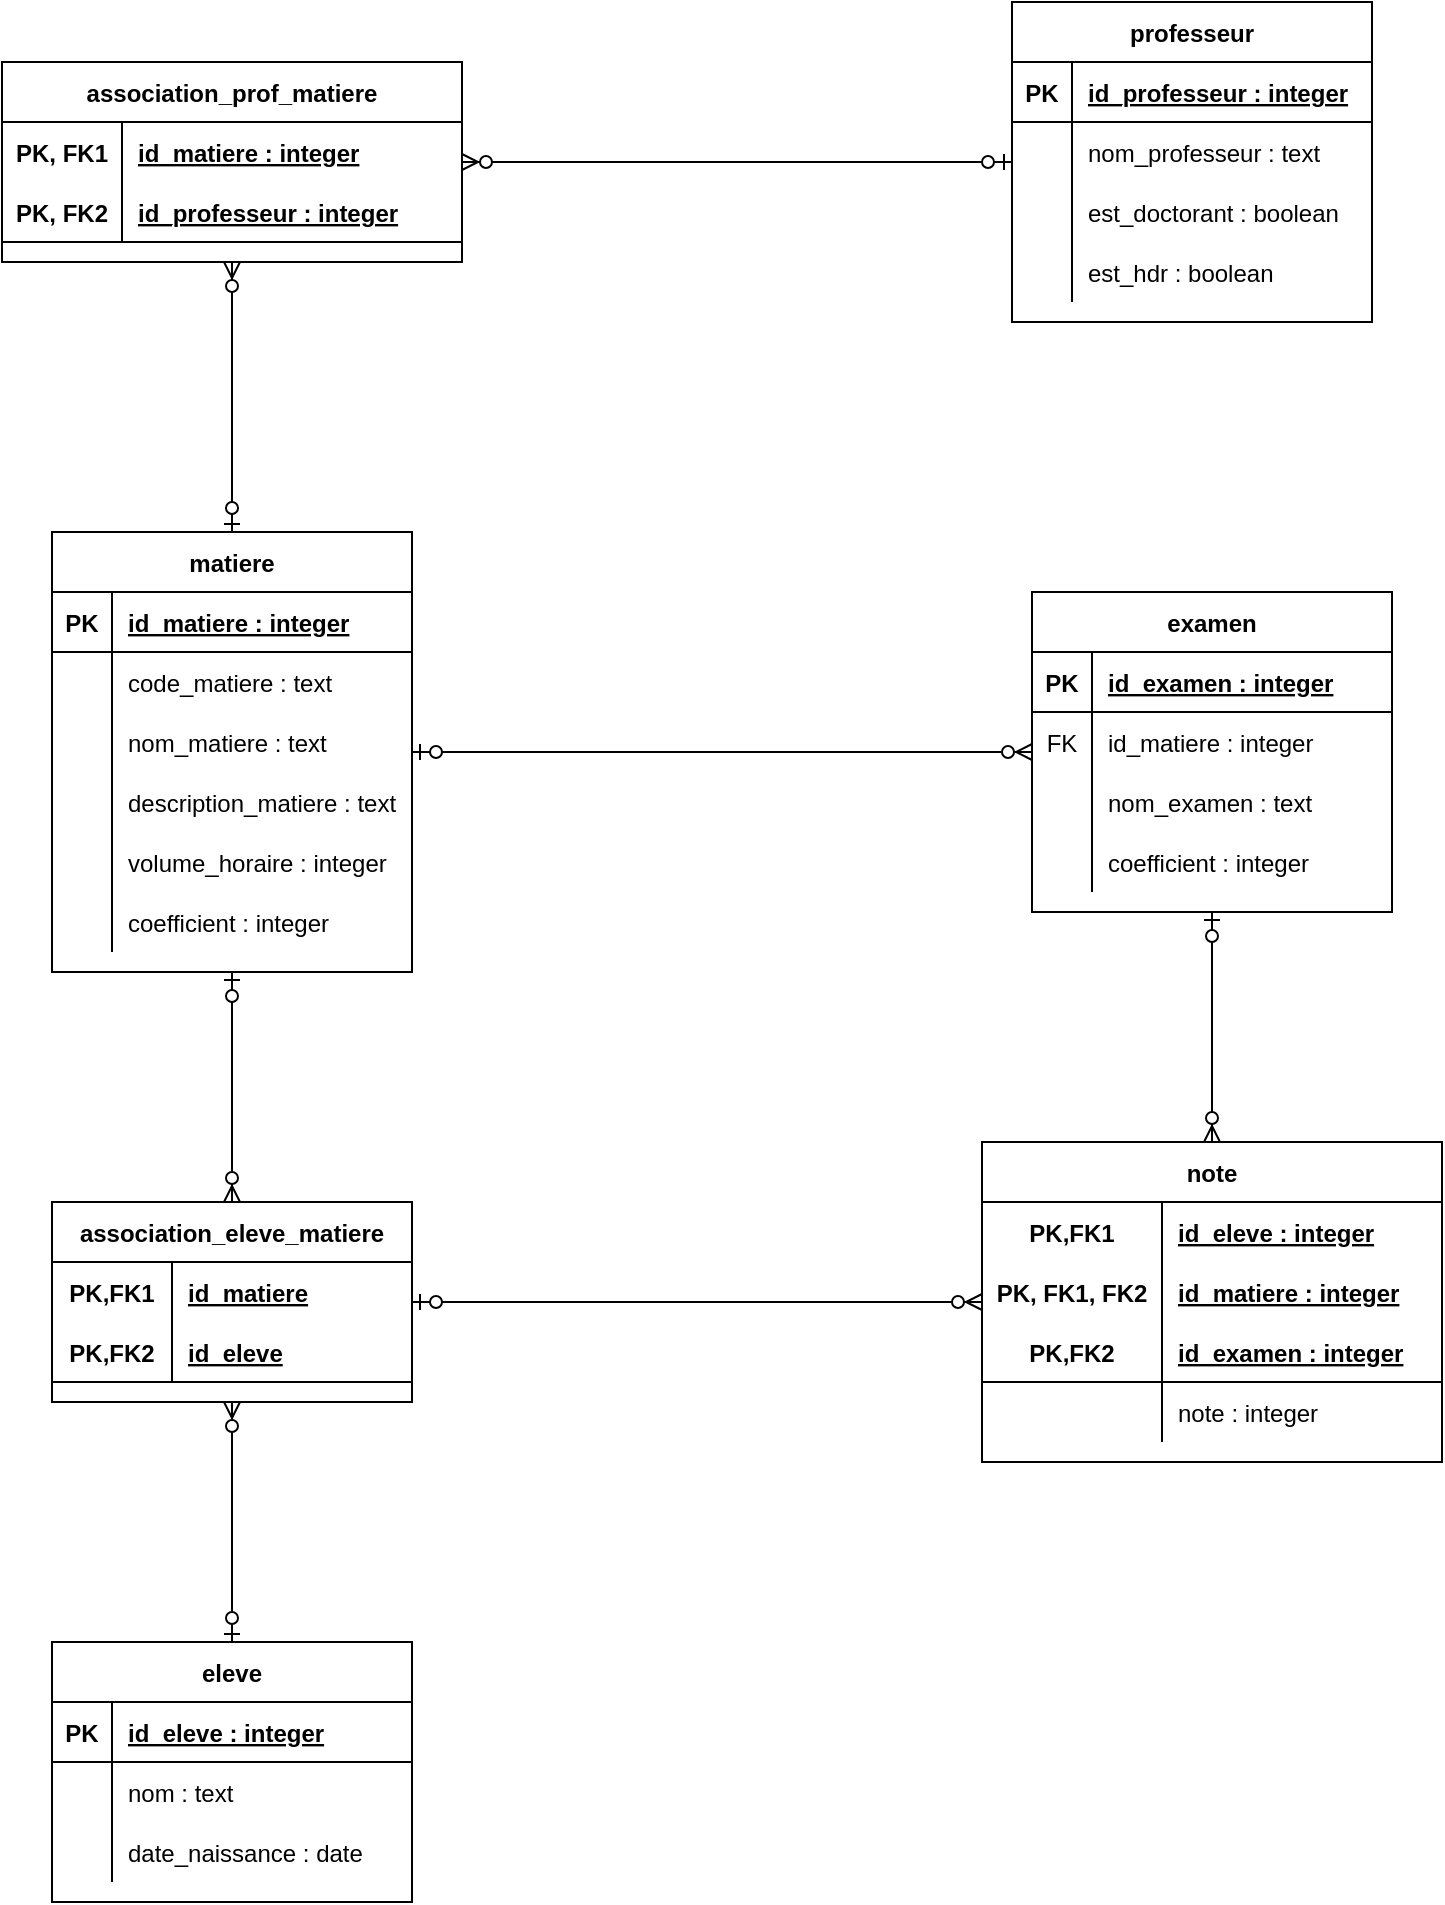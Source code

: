 <mxfile version="13.6.2" type="device"><diagram id="ibZwujCVA0WJslDPnsTb" name="Page-1"><mxGraphModel dx="813" dy="470" grid="1" gridSize="10" guides="1" tooltips="1" connect="1" arrows="1" fold="1" page="1" pageScale="1" pageWidth="827" pageHeight="1169" math="0" shadow="0"><root><mxCell id="0"/><mxCell id="1" parent="0"/><mxCell id="JtrX4Fod4eSNghtgpa73-109" value="" style="fontSize=12;html=1;endArrow=ERzeroToMany;startArrow=ERzeroToOne;" parent="1" source="JtrX4Fod4eSNghtgpa73-1" target="JtrX4Fod4eSNghtgpa73-33" edge="1"><mxGeometry width="100" height="100" relative="1" as="geometry"><mxPoint x="-160" y="150" as="sourcePoint"/><mxPoint x="570" y="230" as="targetPoint"/></mxGeometry></mxCell><mxCell id="JtrX4Fod4eSNghtgpa73-110" value="" style="fontSize=12;html=1;endArrow=ERzeroToMany;startArrow=ERzeroToOne;" parent="1" source="JtrX4Fod4eSNghtgpa73-14" target="JtrX4Fod4eSNghtgpa73-33" edge="1"><mxGeometry width="100" height="100" relative="1" as="geometry"><mxPoint x="230" y="280.0" as="sourcePoint"/><mxPoint x="400" y="420" as="targetPoint"/></mxGeometry></mxCell><mxCell id="JtrX4Fod4eSNghtgpa73-111" value="" style="fontSize=12;html=1;endArrow=ERzeroToMany;startArrow=ERzeroToOne;" parent="1" source="JtrX4Fod4eSNghtgpa73-14" target="JtrX4Fod4eSNghtgpa73-70" edge="1"><mxGeometry width="100" height="100" relative="1" as="geometry"><mxPoint x="204.444" y="445.0" as="sourcePoint"/><mxPoint x="218.889" y="380.0" as="targetPoint"/></mxGeometry></mxCell><mxCell id="JtrX4Fod4eSNghtgpa73-112" value="" style="fontSize=12;html=1;endArrow=ERzeroToMany;startArrow=ERzeroToOne;" parent="1" source="JtrX4Fod4eSNghtgpa73-53" target="JtrX4Fod4eSNghtgpa73-70" edge="1"><mxGeometry width="100" height="100" relative="1" as="geometry"><mxPoint x="188.462" y="665" as="sourcePoint"/><mxPoint x="191.154" y="700" as="targetPoint"/></mxGeometry></mxCell><mxCell id="JtrX4Fod4eSNghtgpa73-113" value="" style="fontSize=12;html=1;endArrow=ERzeroToMany;startArrow=ERzeroToOne;" parent="1" source="JtrX4Fod4eSNghtgpa73-14" target="JtrX4Fod4eSNghtgpa73-83" edge="1"><mxGeometry width="100" height="100" relative="1" as="geometry"><mxPoint x="198.462" y="675" as="sourcePoint"/><mxPoint x="201.154" y="710" as="targetPoint"/></mxGeometry></mxCell><mxCell id="JtrX4Fod4eSNghtgpa73-114" value="" style="fontSize=12;html=1;endArrow=ERzeroToMany;startArrow=ERzeroToOne;" parent="1" source="JtrX4Fod4eSNghtgpa73-83" target="JtrX4Fod4eSNghtgpa73-96" edge="1"><mxGeometry width="100" height="100" relative="1" as="geometry"><mxPoint x="208.462" y="685" as="sourcePoint"/><mxPoint x="211.154" y="720" as="targetPoint"/></mxGeometry></mxCell><mxCell id="JtrX4Fod4eSNghtgpa73-115" value="" style="fontSize=12;html=1;endArrow=ERzeroToMany;startArrow=ERzeroToOne;" parent="1" source="JtrX4Fod4eSNghtgpa73-70" target="JtrX4Fod4eSNghtgpa73-96" edge="1"><mxGeometry width="100" height="100" relative="1" as="geometry"><mxPoint x="218.462" y="695" as="sourcePoint"/><mxPoint x="221.154" y="730" as="targetPoint"/></mxGeometry></mxCell><mxCell id="JtrX4Fod4eSNghtgpa73-14" value="matiere" style="shape=table;startSize=30;container=1;collapsible=1;childLayout=tableLayout;fixedRows=1;rowLines=0;fontStyle=1;align=center;resizeLast=1;" parent="1" vertex="1"><mxGeometry x="80" y="435" width="180" height="220" as="geometry"/></mxCell><mxCell id="JtrX4Fod4eSNghtgpa73-15" value="" style="shape=partialRectangle;collapsible=0;dropTarget=0;pointerEvents=0;fillColor=none;top=0;left=0;bottom=1;right=0;points=[[0,0.5],[1,0.5]];portConstraint=eastwest;" parent="JtrX4Fod4eSNghtgpa73-14" vertex="1"><mxGeometry y="30" width="180" height="30" as="geometry"/></mxCell><mxCell id="JtrX4Fod4eSNghtgpa73-16" value="PK" style="shape=partialRectangle;connectable=0;fillColor=none;top=0;left=0;bottom=0;right=0;fontStyle=1;overflow=hidden;" parent="JtrX4Fod4eSNghtgpa73-15" vertex="1"><mxGeometry width="30" height="30" as="geometry"/></mxCell><mxCell id="JtrX4Fod4eSNghtgpa73-17" value="id_matiere : integer" style="shape=partialRectangle;connectable=0;fillColor=none;top=0;left=0;bottom=0;right=0;align=left;spacingLeft=6;fontStyle=5;overflow=hidden;" parent="JtrX4Fod4eSNghtgpa73-15" vertex="1"><mxGeometry x="30" width="150" height="30" as="geometry"/></mxCell><mxCell id="JtrX4Fod4eSNghtgpa73-18" value="" style="shape=partialRectangle;collapsible=0;dropTarget=0;pointerEvents=0;fillColor=none;top=0;left=0;bottom=0;right=0;points=[[0,0.5],[1,0.5]];portConstraint=eastwest;" parent="JtrX4Fod4eSNghtgpa73-14" vertex="1"><mxGeometry y="60" width="180" height="30" as="geometry"/></mxCell><mxCell id="JtrX4Fod4eSNghtgpa73-19" value="" style="shape=partialRectangle;connectable=0;fillColor=none;top=0;left=0;bottom=0;right=0;editable=1;overflow=hidden;" parent="JtrX4Fod4eSNghtgpa73-18" vertex="1"><mxGeometry width="30" height="30" as="geometry"/></mxCell><mxCell id="JtrX4Fod4eSNghtgpa73-20" value="code_matiere : text" style="shape=partialRectangle;connectable=0;fillColor=none;top=0;left=0;bottom=0;right=0;align=left;spacingLeft=6;overflow=hidden;" parent="JtrX4Fod4eSNghtgpa73-18" vertex="1"><mxGeometry x="30" width="150" height="30" as="geometry"/></mxCell><mxCell id="JtrX4Fod4eSNghtgpa73-21" value="" style="shape=partialRectangle;collapsible=0;dropTarget=0;pointerEvents=0;fillColor=none;top=0;left=0;bottom=0;right=0;points=[[0,0.5],[1,0.5]];portConstraint=eastwest;" parent="JtrX4Fod4eSNghtgpa73-14" vertex="1"><mxGeometry y="90" width="180" height="30" as="geometry"/></mxCell><mxCell id="JtrX4Fod4eSNghtgpa73-22" value="" style="shape=partialRectangle;connectable=0;fillColor=none;top=0;left=0;bottom=0;right=0;editable=1;overflow=hidden;" parent="JtrX4Fod4eSNghtgpa73-21" vertex="1"><mxGeometry width="30" height="30" as="geometry"/></mxCell><mxCell id="JtrX4Fod4eSNghtgpa73-23" value="nom_matiere : text" style="shape=partialRectangle;connectable=0;fillColor=none;top=0;left=0;bottom=0;right=0;align=left;spacingLeft=6;overflow=hidden;" parent="JtrX4Fod4eSNghtgpa73-21" vertex="1"><mxGeometry x="30" width="150" height="30" as="geometry"/></mxCell><mxCell id="JtrX4Fod4eSNghtgpa73-24" value="" style="shape=partialRectangle;collapsible=0;dropTarget=0;pointerEvents=0;fillColor=none;top=0;left=0;bottom=0;right=0;points=[[0,0.5],[1,0.5]];portConstraint=eastwest;" parent="JtrX4Fod4eSNghtgpa73-14" vertex="1"><mxGeometry y="120" width="180" height="30" as="geometry"/></mxCell><mxCell id="JtrX4Fod4eSNghtgpa73-25" value="" style="shape=partialRectangle;connectable=0;fillColor=none;top=0;left=0;bottom=0;right=0;editable=1;overflow=hidden;" parent="JtrX4Fod4eSNghtgpa73-24" vertex="1"><mxGeometry width="30" height="30" as="geometry"/></mxCell><mxCell id="JtrX4Fod4eSNghtgpa73-26" value="description_matiere : text" style="shape=partialRectangle;connectable=0;fillColor=none;top=0;left=0;bottom=0;right=0;align=left;spacingLeft=6;overflow=hidden;" parent="JtrX4Fod4eSNghtgpa73-24" vertex="1"><mxGeometry x="30" width="150" height="30" as="geometry"/></mxCell><mxCell id="JtrX4Fod4eSNghtgpa73-27" value="" style="shape=partialRectangle;collapsible=0;dropTarget=0;pointerEvents=0;fillColor=none;top=0;left=0;bottom=0;right=0;points=[[0,0.5],[1,0.5]];portConstraint=eastwest;" parent="JtrX4Fod4eSNghtgpa73-14" vertex="1"><mxGeometry y="150" width="180" height="30" as="geometry"/></mxCell><mxCell id="JtrX4Fod4eSNghtgpa73-28" value="" style="shape=partialRectangle;connectable=0;fillColor=none;top=0;left=0;bottom=0;right=0;editable=1;overflow=hidden;" parent="JtrX4Fod4eSNghtgpa73-27" vertex="1"><mxGeometry width="30" height="30" as="geometry"/></mxCell><mxCell id="JtrX4Fod4eSNghtgpa73-29" value="volume_horaire : integer" style="shape=partialRectangle;connectable=0;fillColor=none;top=0;left=0;bottom=0;right=0;align=left;spacingLeft=6;overflow=hidden;" parent="JtrX4Fod4eSNghtgpa73-27" vertex="1"><mxGeometry x="30" width="150" height="30" as="geometry"/></mxCell><mxCell id="JtrX4Fod4eSNghtgpa73-30" value="" style="shape=partialRectangle;collapsible=0;dropTarget=0;pointerEvents=0;fillColor=none;top=0;left=0;bottom=0;right=0;points=[[0,0.5],[1,0.5]];portConstraint=eastwest;" parent="JtrX4Fod4eSNghtgpa73-14" vertex="1"><mxGeometry y="180" width="180" height="30" as="geometry"/></mxCell><mxCell id="JtrX4Fod4eSNghtgpa73-31" value="" style="shape=partialRectangle;connectable=0;fillColor=none;top=0;left=0;bottom=0;right=0;fontStyle=0;overflow=hidden;" parent="JtrX4Fod4eSNghtgpa73-30" vertex="1"><mxGeometry width="30" height="30" as="geometry"/></mxCell><mxCell id="JtrX4Fod4eSNghtgpa73-32" value="coefficient : integer" style="shape=partialRectangle;connectable=0;fillColor=none;top=0;left=0;bottom=0;right=0;align=left;spacingLeft=6;fontStyle=0;overflow=hidden;" parent="JtrX4Fod4eSNghtgpa73-30" vertex="1"><mxGeometry x="30" width="150" height="30" as="geometry"/></mxCell><mxCell id="JtrX4Fod4eSNghtgpa73-83" value="examen" style="shape=table;startSize=30;container=1;collapsible=1;childLayout=tableLayout;fixedRows=1;rowLines=0;fontStyle=1;align=center;resizeLast=1;" parent="1" vertex="1"><mxGeometry x="570" y="465" width="180" height="160" as="geometry"/></mxCell><mxCell id="JtrX4Fod4eSNghtgpa73-84" value="" style="shape=partialRectangle;collapsible=0;dropTarget=0;pointerEvents=0;fillColor=none;top=0;left=0;bottom=1;right=0;points=[[0,0.5],[1,0.5]];portConstraint=eastwest;" parent="JtrX4Fod4eSNghtgpa73-83" vertex="1"><mxGeometry y="30" width="180" height="30" as="geometry"/></mxCell><mxCell id="JtrX4Fod4eSNghtgpa73-85" value="PK" style="shape=partialRectangle;connectable=0;fillColor=none;top=0;left=0;bottom=0;right=0;fontStyle=1;overflow=hidden;" parent="JtrX4Fod4eSNghtgpa73-84" vertex="1"><mxGeometry width="30" height="30" as="geometry"/></mxCell><mxCell id="JtrX4Fod4eSNghtgpa73-86" value="id_examen : integer" style="shape=partialRectangle;connectable=0;fillColor=none;top=0;left=0;bottom=0;right=0;align=left;spacingLeft=6;fontStyle=5;overflow=hidden;" parent="JtrX4Fod4eSNghtgpa73-84" vertex="1"><mxGeometry x="30" width="150" height="30" as="geometry"/></mxCell><mxCell id="JtrX4Fod4eSNghtgpa73-87" value="" style="shape=partialRectangle;collapsible=0;dropTarget=0;pointerEvents=0;fillColor=none;top=0;left=0;bottom=0;right=0;points=[[0,0.5],[1,0.5]];portConstraint=eastwest;" parent="JtrX4Fod4eSNghtgpa73-83" vertex="1"><mxGeometry y="60" width="180" height="30" as="geometry"/></mxCell><mxCell id="JtrX4Fod4eSNghtgpa73-88" value="FK" style="shape=partialRectangle;connectable=0;fillColor=none;top=0;left=0;bottom=0;right=0;editable=1;overflow=hidden;" parent="JtrX4Fod4eSNghtgpa73-87" vertex="1"><mxGeometry width="30" height="30" as="geometry"/></mxCell><mxCell id="JtrX4Fod4eSNghtgpa73-89" value="id_matiere : integer" style="shape=partialRectangle;connectable=0;fillColor=none;top=0;left=0;bottom=0;right=0;align=left;spacingLeft=6;overflow=hidden;" parent="JtrX4Fod4eSNghtgpa73-87" vertex="1"><mxGeometry x="30" width="150" height="30" as="geometry"/></mxCell><mxCell id="JtrX4Fod4eSNghtgpa73-90" value="" style="shape=partialRectangle;collapsible=0;dropTarget=0;pointerEvents=0;fillColor=none;top=0;left=0;bottom=0;right=0;points=[[0,0.5],[1,0.5]];portConstraint=eastwest;" parent="JtrX4Fod4eSNghtgpa73-83" vertex="1"><mxGeometry y="90" width="180" height="30" as="geometry"/></mxCell><mxCell id="JtrX4Fod4eSNghtgpa73-91" value="" style="shape=partialRectangle;connectable=0;fillColor=none;top=0;left=0;bottom=0;right=0;editable=1;overflow=hidden;" parent="JtrX4Fod4eSNghtgpa73-90" vertex="1"><mxGeometry width="30" height="30" as="geometry"/></mxCell><mxCell id="JtrX4Fod4eSNghtgpa73-92" value="nom_examen : text" style="shape=partialRectangle;connectable=0;fillColor=none;top=0;left=0;bottom=0;right=0;align=left;spacingLeft=6;overflow=hidden;" parent="JtrX4Fod4eSNghtgpa73-90" vertex="1"><mxGeometry x="30" width="150" height="30" as="geometry"/></mxCell><mxCell id="JtrX4Fod4eSNghtgpa73-93" value="" style="shape=partialRectangle;collapsible=0;dropTarget=0;pointerEvents=0;fillColor=none;top=0;left=0;bottom=0;right=0;points=[[0,0.5],[1,0.5]];portConstraint=eastwest;" parent="JtrX4Fod4eSNghtgpa73-83" vertex="1"><mxGeometry y="120" width="180" height="30" as="geometry"/></mxCell><mxCell id="JtrX4Fod4eSNghtgpa73-94" value="" style="shape=partialRectangle;connectable=0;fillColor=none;top=0;left=0;bottom=0;right=0;editable=1;overflow=hidden;" parent="JtrX4Fod4eSNghtgpa73-93" vertex="1"><mxGeometry width="30" height="30" as="geometry"/></mxCell><mxCell id="JtrX4Fod4eSNghtgpa73-95" value="coefficient : integer" style="shape=partialRectangle;connectable=0;fillColor=none;top=0;left=0;bottom=0;right=0;align=left;spacingLeft=6;overflow=hidden;" parent="JtrX4Fod4eSNghtgpa73-93" vertex="1"><mxGeometry x="30" width="150" height="30" as="geometry"/></mxCell><mxCell id="JtrX4Fod4eSNghtgpa73-33" value="association_prof_matiere" style="shape=table;startSize=30;container=1;collapsible=1;childLayout=tableLayout;fixedRows=1;rowLines=0;fontStyle=1;align=center;resizeLast=1;" parent="1" vertex="1"><mxGeometry x="55" y="200" width="230" height="100" as="geometry"/></mxCell><mxCell id="JtrX4Fod4eSNghtgpa73-50" value="" style="shape=partialRectangle;collapsible=0;dropTarget=0;pointerEvents=0;fillColor=none;top=0;left=0;bottom=0;right=0;points=[[0,0.5],[1,0.5]];portConstraint=eastwest;" parent="JtrX4Fod4eSNghtgpa73-33" vertex="1"><mxGeometry y="30" width="230" height="30" as="geometry"/></mxCell><mxCell id="JtrX4Fod4eSNghtgpa73-51" value="PK, FK1" style="shape=partialRectangle;connectable=0;fillColor=none;top=0;left=0;bottom=0;right=0;editable=1;overflow=hidden;fontStyle=1" parent="JtrX4Fod4eSNghtgpa73-50" vertex="1"><mxGeometry width="60" height="30" as="geometry"/></mxCell><mxCell id="JtrX4Fod4eSNghtgpa73-52" value="id_matiere : integer" style="shape=partialRectangle;connectable=0;fillColor=none;top=0;left=0;bottom=0;right=0;align=left;spacingLeft=6;overflow=hidden;fontStyle=5" parent="JtrX4Fod4eSNghtgpa73-50" vertex="1"><mxGeometry x="60" width="170" height="30" as="geometry"/></mxCell><mxCell id="JtrX4Fod4eSNghtgpa73-34" value="" style="shape=partialRectangle;collapsible=0;dropTarget=0;pointerEvents=0;fillColor=none;top=0;left=0;bottom=1;right=0;points=[[0,0.5],[1,0.5]];portConstraint=eastwest;" parent="JtrX4Fod4eSNghtgpa73-33" vertex="1"><mxGeometry y="60" width="230" height="30" as="geometry"/></mxCell><mxCell id="JtrX4Fod4eSNghtgpa73-35" value="PK, FK2" style="shape=partialRectangle;connectable=0;fillColor=none;top=0;left=0;bottom=0;right=0;fontStyle=1;overflow=hidden;" parent="JtrX4Fod4eSNghtgpa73-34" vertex="1"><mxGeometry width="60" height="30" as="geometry"/></mxCell><mxCell id="JtrX4Fod4eSNghtgpa73-36" value="id_professeur : integer" style="shape=partialRectangle;connectable=0;fillColor=none;top=0;left=0;bottom=0;right=0;align=left;spacingLeft=6;fontStyle=5;overflow=hidden;" parent="JtrX4Fod4eSNghtgpa73-34" vertex="1"><mxGeometry x="60" width="170" height="30" as="geometry"/></mxCell><mxCell id="JtrX4Fod4eSNghtgpa73-1" value="professeur" style="shape=table;startSize=30;container=1;collapsible=1;childLayout=tableLayout;fixedRows=1;rowLines=0;fontStyle=1;align=center;resizeLast=1;" parent="1" vertex="1"><mxGeometry x="560" y="170" width="180" height="160" as="geometry"/></mxCell><mxCell id="JtrX4Fod4eSNghtgpa73-2" value="" style="shape=partialRectangle;collapsible=0;dropTarget=0;pointerEvents=0;fillColor=none;top=0;left=0;bottom=1;right=0;points=[[0,0.5],[1,0.5]];portConstraint=eastwest;" parent="JtrX4Fod4eSNghtgpa73-1" vertex="1"><mxGeometry y="30" width="180" height="30" as="geometry"/></mxCell><mxCell id="JtrX4Fod4eSNghtgpa73-3" value="PK" style="shape=partialRectangle;connectable=0;fillColor=none;top=0;left=0;bottom=0;right=0;fontStyle=1;overflow=hidden;" parent="JtrX4Fod4eSNghtgpa73-2" vertex="1"><mxGeometry width="30" height="30" as="geometry"/></mxCell><mxCell id="JtrX4Fod4eSNghtgpa73-4" value="id_professeur : integer" style="shape=partialRectangle;connectable=0;fillColor=none;top=0;left=0;bottom=0;right=0;align=left;spacingLeft=6;fontStyle=5;overflow=hidden;" parent="JtrX4Fod4eSNghtgpa73-2" vertex="1"><mxGeometry x="30" width="150" height="30" as="geometry"/></mxCell><mxCell id="JtrX4Fod4eSNghtgpa73-5" value="" style="shape=partialRectangle;collapsible=0;dropTarget=0;pointerEvents=0;fillColor=none;top=0;left=0;bottom=0;right=0;points=[[0,0.5],[1,0.5]];portConstraint=eastwest;" parent="JtrX4Fod4eSNghtgpa73-1" vertex="1"><mxGeometry y="60" width="180" height="30" as="geometry"/></mxCell><mxCell id="JtrX4Fod4eSNghtgpa73-6" value="" style="shape=partialRectangle;connectable=0;fillColor=none;top=0;left=0;bottom=0;right=0;editable=1;overflow=hidden;" parent="JtrX4Fod4eSNghtgpa73-5" vertex="1"><mxGeometry width="30" height="30" as="geometry"/></mxCell><mxCell id="JtrX4Fod4eSNghtgpa73-7" value="nom_professeur : text" style="shape=partialRectangle;connectable=0;fillColor=none;top=0;left=0;bottom=0;right=0;align=left;spacingLeft=6;overflow=hidden;" parent="JtrX4Fod4eSNghtgpa73-5" vertex="1"><mxGeometry x="30" width="150" height="30" as="geometry"/></mxCell><mxCell id="JtrX4Fod4eSNghtgpa73-8" value="" style="shape=partialRectangle;collapsible=0;dropTarget=0;pointerEvents=0;fillColor=none;top=0;left=0;bottom=0;right=0;points=[[0,0.5],[1,0.5]];portConstraint=eastwest;" parent="JtrX4Fod4eSNghtgpa73-1" vertex="1"><mxGeometry y="90" width="180" height="30" as="geometry"/></mxCell><mxCell id="JtrX4Fod4eSNghtgpa73-9" value="" style="shape=partialRectangle;connectable=0;fillColor=none;top=0;left=0;bottom=0;right=0;editable=1;overflow=hidden;" parent="JtrX4Fod4eSNghtgpa73-8" vertex="1"><mxGeometry width="30" height="30" as="geometry"/></mxCell><mxCell id="JtrX4Fod4eSNghtgpa73-10" value="est_doctorant : boolean" style="shape=partialRectangle;connectable=0;fillColor=none;top=0;left=0;bottom=0;right=0;align=left;spacingLeft=6;overflow=hidden;" parent="JtrX4Fod4eSNghtgpa73-8" vertex="1"><mxGeometry x="30" width="150" height="30" as="geometry"/></mxCell><mxCell id="JtrX4Fod4eSNghtgpa73-11" value="" style="shape=partialRectangle;collapsible=0;dropTarget=0;pointerEvents=0;fillColor=none;top=0;left=0;bottom=0;right=0;points=[[0,0.5],[1,0.5]];portConstraint=eastwest;" parent="JtrX4Fod4eSNghtgpa73-1" vertex="1"><mxGeometry y="120" width="180" height="30" as="geometry"/></mxCell><mxCell id="JtrX4Fod4eSNghtgpa73-12" value="" style="shape=partialRectangle;connectable=0;fillColor=none;top=0;left=0;bottom=0;right=0;editable=1;overflow=hidden;" parent="JtrX4Fod4eSNghtgpa73-11" vertex="1"><mxGeometry width="30" height="30" as="geometry"/></mxCell><mxCell id="JtrX4Fod4eSNghtgpa73-13" value="est_hdr : boolean" style="shape=partialRectangle;connectable=0;fillColor=none;top=0;left=0;bottom=0;right=0;align=left;spacingLeft=6;overflow=hidden;" parent="JtrX4Fod4eSNghtgpa73-11" vertex="1"><mxGeometry x="30" width="150" height="30" as="geometry"/></mxCell><mxCell id="JtrX4Fod4eSNghtgpa73-53" value="eleve" style="shape=table;startSize=30;container=1;collapsible=1;childLayout=tableLayout;fixedRows=1;rowLines=0;fontStyle=1;align=center;resizeLast=1;" parent="1" vertex="1"><mxGeometry x="80" y="990" width="180" height="130" as="geometry"/></mxCell><mxCell id="JtrX4Fod4eSNghtgpa73-54" value="" style="shape=partialRectangle;collapsible=0;dropTarget=0;pointerEvents=0;fillColor=none;top=0;left=0;bottom=1;right=0;points=[[0,0.5],[1,0.5]];portConstraint=eastwest;" parent="JtrX4Fod4eSNghtgpa73-53" vertex="1"><mxGeometry y="30" width="180" height="30" as="geometry"/></mxCell><mxCell id="JtrX4Fod4eSNghtgpa73-55" value="PK" style="shape=partialRectangle;connectable=0;fillColor=none;top=0;left=0;bottom=0;right=0;fontStyle=1;overflow=hidden;" parent="JtrX4Fod4eSNghtgpa73-54" vertex="1"><mxGeometry width="30" height="30" as="geometry"/></mxCell><mxCell id="JtrX4Fod4eSNghtgpa73-56" value="id_eleve : integer" style="shape=partialRectangle;connectable=0;fillColor=none;top=0;left=0;bottom=0;right=0;align=left;spacingLeft=6;fontStyle=5;overflow=hidden;" parent="JtrX4Fod4eSNghtgpa73-54" vertex="1"><mxGeometry x="30" width="150" height="30" as="geometry"/></mxCell><mxCell id="JtrX4Fod4eSNghtgpa73-57" value="" style="shape=partialRectangle;collapsible=0;dropTarget=0;pointerEvents=0;fillColor=none;top=0;left=0;bottom=0;right=0;points=[[0,0.5],[1,0.5]];portConstraint=eastwest;" parent="JtrX4Fod4eSNghtgpa73-53" vertex="1"><mxGeometry y="60" width="180" height="30" as="geometry"/></mxCell><mxCell id="JtrX4Fod4eSNghtgpa73-58" value="" style="shape=partialRectangle;connectable=0;fillColor=none;top=0;left=0;bottom=0;right=0;editable=1;overflow=hidden;" parent="JtrX4Fod4eSNghtgpa73-57" vertex="1"><mxGeometry width="30" height="30" as="geometry"/></mxCell><mxCell id="JtrX4Fod4eSNghtgpa73-59" value="nom : text" style="shape=partialRectangle;connectable=0;fillColor=none;top=0;left=0;bottom=0;right=0;align=left;spacingLeft=6;overflow=hidden;" parent="JtrX4Fod4eSNghtgpa73-57" vertex="1"><mxGeometry x="30" width="150" height="30" as="geometry"/></mxCell><mxCell id="JtrX4Fod4eSNghtgpa73-60" value="" style="shape=partialRectangle;collapsible=0;dropTarget=0;pointerEvents=0;fillColor=none;top=0;left=0;bottom=0;right=0;points=[[0,0.5],[1,0.5]];portConstraint=eastwest;" parent="JtrX4Fod4eSNghtgpa73-53" vertex="1"><mxGeometry y="90" width="180" height="30" as="geometry"/></mxCell><mxCell id="JtrX4Fod4eSNghtgpa73-61" value="" style="shape=partialRectangle;connectable=0;fillColor=none;top=0;left=0;bottom=0;right=0;editable=1;overflow=hidden;" parent="JtrX4Fod4eSNghtgpa73-60" vertex="1"><mxGeometry width="30" height="30" as="geometry"/></mxCell><mxCell id="JtrX4Fod4eSNghtgpa73-62" value="date_naissance : date" style="shape=partialRectangle;connectable=0;fillColor=none;top=0;left=0;bottom=0;right=0;align=left;spacingLeft=6;overflow=hidden;" parent="JtrX4Fod4eSNghtgpa73-60" vertex="1"><mxGeometry x="30" width="150" height="30" as="geometry"/></mxCell><mxCell id="JtrX4Fod4eSNghtgpa73-70" value="association_eleve_matiere" style="shape=table;startSize=30;container=1;collapsible=1;childLayout=tableLayout;fixedRows=1;rowLines=0;fontStyle=1;align=center;resizeLast=1;" parent="1" vertex="1"><mxGeometry x="80" y="770" width="180" height="100" as="geometry"/></mxCell><mxCell id="JtrX4Fod4eSNghtgpa73-71" value="" style="shape=partialRectangle;collapsible=0;dropTarget=0;pointerEvents=0;fillColor=none;top=0;left=0;bottom=0;right=0;points=[[0,0.5],[1,0.5]];portConstraint=eastwest;" parent="JtrX4Fod4eSNghtgpa73-70" vertex="1"><mxGeometry y="30" width="180" height="30" as="geometry"/></mxCell><mxCell id="JtrX4Fod4eSNghtgpa73-72" value="PK,FK1" style="shape=partialRectangle;connectable=0;fillColor=none;top=0;left=0;bottom=0;right=0;fontStyle=1;overflow=hidden;" parent="JtrX4Fod4eSNghtgpa73-71" vertex="1"><mxGeometry width="60" height="30" as="geometry"/></mxCell><mxCell id="JtrX4Fod4eSNghtgpa73-73" value="id_matiere" style="shape=partialRectangle;connectable=0;fillColor=none;top=0;left=0;bottom=0;right=0;align=left;spacingLeft=6;fontStyle=5;overflow=hidden;" parent="JtrX4Fod4eSNghtgpa73-71" vertex="1"><mxGeometry x="60" width="120" height="30" as="geometry"/></mxCell><mxCell id="JtrX4Fod4eSNghtgpa73-74" value="" style="shape=partialRectangle;collapsible=0;dropTarget=0;pointerEvents=0;fillColor=none;top=0;left=0;bottom=1;right=0;points=[[0,0.5],[1,0.5]];portConstraint=eastwest;" parent="JtrX4Fod4eSNghtgpa73-70" vertex="1"><mxGeometry y="60" width="180" height="30" as="geometry"/></mxCell><mxCell id="JtrX4Fod4eSNghtgpa73-75" value="PK,FK2" style="shape=partialRectangle;connectable=0;fillColor=none;top=0;left=0;bottom=0;right=0;fontStyle=1;overflow=hidden;" parent="JtrX4Fod4eSNghtgpa73-74" vertex="1"><mxGeometry width="60" height="30" as="geometry"/></mxCell><mxCell id="JtrX4Fod4eSNghtgpa73-76" value="id_eleve" style="shape=partialRectangle;connectable=0;fillColor=none;top=0;left=0;bottom=0;right=0;align=left;spacingLeft=6;fontStyle=5;overflow=hidden;" parent="JtrX4Fod4eSNghtgpa73-74" vertex="1"><mxGeometry x="60" width="120" height="30" as="geometry"/></mxCell><mxCell id="JtrX4Fod4eSNghtgpa73-96" value="note" style="shape=table;startSize=30;container=1;collapsible=1;childLayout=tableLayout;fixedRows=1;rowLines=0;fontStyle=1;align=center;resizeLast=1;" parent="1" vertex="1"><mxGeometry x="545" y="740" width="230.0" height="160" as="geometry"/></mxCell><mxCell id="JtrX4Fod4eSNghtgpa73-97" value="" style="shape=partialRectangle;collapsible=0;dropTarget=0;pointerEvents=0;fillColor=none;top=0;left=0;bottom=0;right=0;points=[[0,0.5],[1,0.5]];portConstraint=eastwest;" parent="JtrX4Fod4eSNghtgpa73-96" vertex="1"><mxGeometry y="30" width="230.0" height="30" as="geometry"/></mxCell><mxCell id="JtrX4Fod4eSNghtgpa73-98" value="PK,FK1" style="shape=partialRectangle;connectable=0;fillColor=none;top=0;left=0;bottom=0;right=0;fontStyle=1;overflow=hidden;" parent="JtrX4Fod4eSNghtgpa73-97" vertex="1"><mxGeometry width="90" height="30" as="geometry"/></mxCell><mxCell id="JtrX4Fod4eSNghtgpa73-99" value="id_eleve : integer" style="shape=partialRectangle;connectable=0;fillColor=none;top=0;left=0;bottom=0;right=0;align=left;spacingLeft=6;fontStyle=5;overflow=hidden;" parent="JtrX4Fod4eSNghtgpa73-97" vertex="1"><mxGeometry x="90" width="140.0" height="30" as="geometry"/></mxCell><mxCell id="JtrX4Fod4eSNghtgpa73-103" value="" style="shape=partialRectangle;collapsible=0;dropTarget=0;pointerEvents=0;fillColor=none;top=0;left=0;bottom=0;right=0;points=[[0,0.5],[1,0.5]];portConstraint=eastwest;" parent="JtrX4Fod4eSNghtgpa73-96" vertex="1"><mxGeometry y="60" width="230.0" height="30" as="geometry"/></mxCell><mxCell id="JtrX4Fod4eSNghtgpa73-104" value="PK, FK1, FK2" style="shape=partialRectangle;connectable=0;fillColor=none;top=0;left=0;bottom=0;right=0;editable=1;overflow=hidden;fontStyle=1" parent="JtrX4Fod4eSNghtgpa73-103" vertex="1"><mxGeometry width="90" height="30" as="geometry"/></mxCell><mxCell id="JtrX4Fod4eSNghtgpa73-105" value="id_matiere : integer" style="shape=partialRectangle;connectable=0;fillColor=none;top=0;left=0;bottom=0;right=0;align=left;spacingLeft=6;overflow=hidden;fontStyle=5" parent="JtrX4Fod4eSNghtgpa73-103" vertex="1"><mxGeometry x="90" width="140.0" height="30" as="geometry"/></mxCell><mxCell id="JtrX4Fod4eSNghtgpa73-100" value="" style="shape=partialRectangle;collapsible=0;dropTarget=0;pointerEvents=0;fillColor=none;top=0;left=0;bottom=1;right=0;points=[[0,0.5],[1,0.5]];portConstraint=eastwest;" parent="JtrX4Fod4eSNghtgpa73-96" vertex="1"><mxGeometry y="90" width="230.0" height="30" as="geometry"/></mxCell><mxCell id="JtrX4Fod4eSNghtgpa73-101" value="PK,FK2" style="shape=partialRectangle;connectable=0;fillColor=none;top=0;left=0;bottom=0;right=0;fontStyle=1;overflow=hidden;" parent="JtrX4Fod4eSNghtgpa73-100" vertex="1"><mxGeometry width="90" height="30" as="geometry"/></mxCell><mxCell id="JtrX4Fod4eSNghtgpa73-102" value="id_examen : integer" style="shape=partialRectangle;connectable=0;fillColor=none;top=0;left=0;bottom=0;right=0;align=left;spacingLeft=6;fontStyle=5;overflow=hidden;" parent="JtrX4Fod4eSNghtgpa73-100" vertex="1"><mxGeometry x="90" width="140.0" height="30" as="geometry"/></mxCell><mxCell id="JtrX4Fod4eSNghtgpa73-106" value="" style="shape=partialRectangle;collapsible=0;dropTarget=0;pointerEvents=0;fillColor=none;top=0;left=0;bottom=0;right=0;points=[[0,0.5],[1,0.5]];portConstraint=eastwest;" parent="JtrX4Fod4eSNghtgpa73-96" vertex="1"><mxGeometry y="120" width="230.0" height="30" as="geometry"/></mxCell><mxCell id="JtrX4Fod4eSNghtgpa73-107" value="" style="shape=partialRectangle;connectable=0;fillColor=none;top=0;left=0;bottom=0;right=0;editable=1;overflow=hidden;" parent="JtrX4Fod4eSNghtgpa73-106" vertex="1"><mxGeometry width="90" height="30" as="geometry"/></mxCell><mxCell id="JtrX4Fod4eSNghtgpa73-108" value="note : integer" style="shape=partialRectangle;connectable=0;fillColor=none;top=0;left=0;bottom=0;right=0;align=left;spacingLeft=6;overflow=hidden;" parent="JtrX4Fod4eSNghtgpa73-106" vertex="1"><mxGeometry x="90" width="140.0" height="30" as="geometry"/></mxCell></root></mxGraphModel></diagram></mxfile>